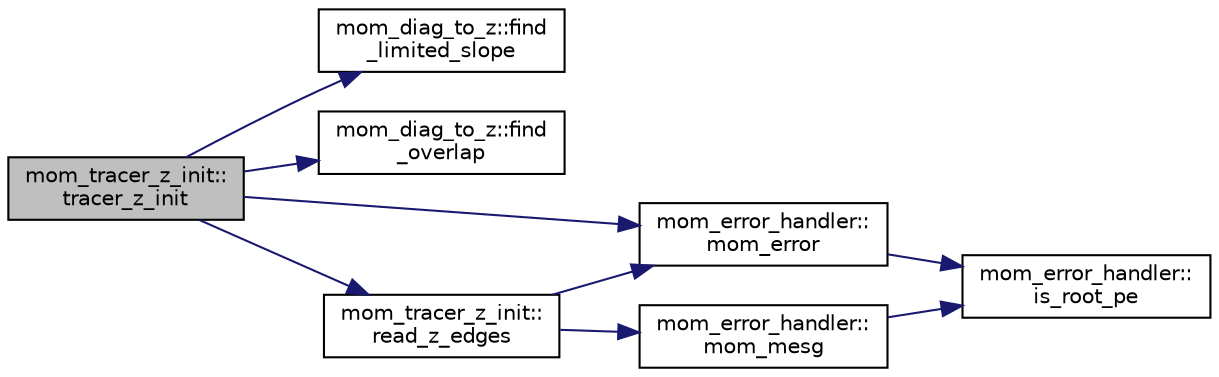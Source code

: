 digraph "mom_tracer_z_init::tracer_z_init"
{
 // INTERACTIVE_SVG=YES
  edge [fontname="Helvetica",fontsize="10",labelfontname="Helvetica",labelfontsize="10"];
  node [fontname="Helvetica",fontsize="10",shape=record];
  rankdir="LR";
  Node10 [label="mom_tracer_z_init::\ltracer_z_init",height=0.2,width=0.4,color="black", fillcolor="grey75", style="filled", fontcolor="black"];
  Node10 -> Node11 [color="midnightblue",fontsize="10",style="solid",fontname="Helvetica"];
  Node11 [label="mom_diag_to_z::find\l_limited_slope",height=0.2,width=0.4,color="black", fillcolor="white", style="filled",URL="$namespacemom__diag__to__z.html#a55f6203cfb483bb62c543f689ab30741",tooltip="This subroutine determines a limited slope for val to be advected with a piecewise limited scheme..."];
  Node10 -> Node12 [color="midnightblue",fontsize="10",style="solid",fontname="Helvetica"];
  Node12 [label="mom_diag_to_z::find\l_overlap",height=0.2,width=0.4,color="black", fillcolor="white", style="filled",URL="$namespacemom__diag__to__z.html#a7bb6af99ccb5eb1daf7473663ca19aea",tooltip="This subroutine determines the layers bounded by interfaces e that overlap with the depth range betwe..."];
  Node10 -> Node13 [color="midnightblue",fontsize="10",style="solid",fontname="Helvetica"];
  Node13 [label="mom_error_handler::\lmom_error",height=0.2,width=0.4,color="black", fillcolor="white", style="filled",URL="$namespacemom__error__handler.html#a460cfb79a06c29fc249952c2a3710d67"];
  Node13 -> Node14 [color="midnightblue",fontsize="10",style="solid",fontname="Helvetica"];
  Node14 [label="mom_error_handler::\lis_root_pe",height=0.2,width=0.4,color="black", fillcolor="white", style="filled",URL="$namespacemom__error__handler.html#ad5f00a53059c72fe2332d1436c80ca71"];
  Node10 -> Node15 [color="midnightblue",fontsize="10",style="solid",fontname="Helvetica"];
  Node15 [label="mom_tracer_z_init::\lread_z_edges",height=0.2,width=0.4,color="black", fillcolor="white", style="filled",URL="$namespacemom__tracer__z__init.html#a00e2eb419a924624bf8ae6d84e64ef47"];
  Node15 -> Node13 [color="midnightblue",fontsize="10",style="solid",fontname="Helvetica"];
  Node15 -> Node16 [color="midnightblue",fontsize="10",style="solid",fontname="Helvetica"];
  Node16 [label="mom_error_handler::\lmom_mesg",height=0.2,width=0.4,color="black", fillcolor="white", style="filled",URL="$namespacemom__error__handler.html#a1c462df7b61f1296407b4af51dfeceab"];
  Node16 -> Node14 [color="midnightblue",fontsize="10",style="solid",fontname="Helvetica"];
}
